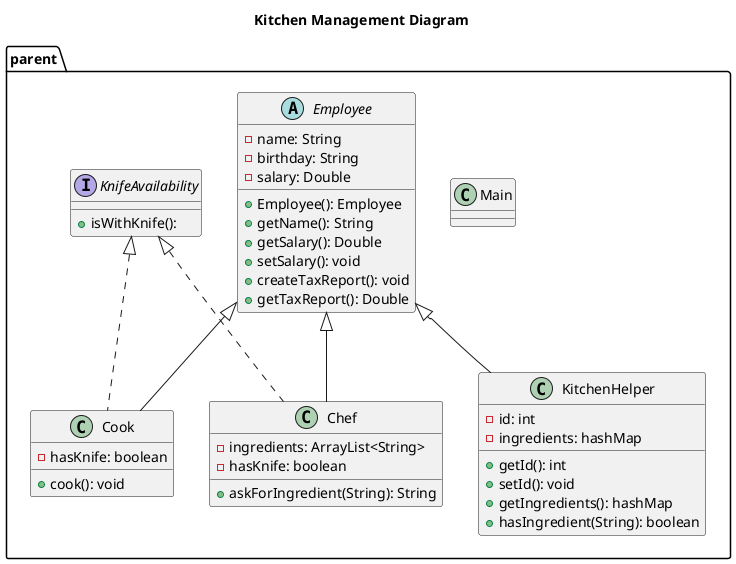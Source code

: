 @startuml


title Kitchen Management Diagram

package "parent" {

    together {




        class Main {

        }

        abstract class Employee {

            - name: String
            - birthday: String
            - salary: Double
            + Employee(): Employee
            + getName(): String
            + getSalary(): Double
            + setSalary(): void
            + createTaxReport(): void
            + getTaxReport(): Double
        }

        interface KnifeAvailability {

            + isWithKnife():

        }

    }

    together {

        class Chef {


        - ingredients: ArrayList<String>
        - hasKnife: boolean
        + askForIngredient(String): String

        }

        class Cook {

        - hasKnife: boolean
        + cook(): void


        }

        class KitchenHelper {

        - id: int
        - ingredients: hashMap
        + getId(): int
        + setId(): void
        + getIngredients(): hashMap
        + hasIngredient(String): boolean

        }


    }

class Chef extends Employee
class Chef implements KnifeAvailability
class Cook extends Employee
class Cook implements KnifeAvailability
class KitchenHelper extends Employee



}



@enduml